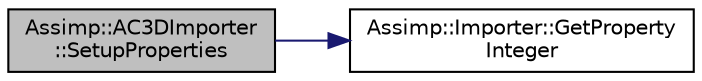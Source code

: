 digraph "Assimp::AC3DImporter::SetupProperties"
{
  edge [fontname="Helvetica",fontsize="10",labelfontname="Helvetica",labelfontsize="10"];
  node [fontname="Helvetica",fontsize="10",shape=record];
  rankdir="LR";
  Node1 [label="Assimp::AC3DImporter\l::SetupProperties",height=0.2,width=0.4,color="black", fillcolor="grey75", style="filled", fontcolor="black"];
  Node1 -> Node2 [color="midnightblue",fontsize="10",style="solid"];
  Node2 [label="Assimp::Importer::GetProperty\lInteger",height=0.2,width=0.4,color="black", fillcolor="white", style="filled",URL="$class_assimp_1_1_importer.html#afc34fe518a98c945ab8c29728cd8e5b8"];
}

